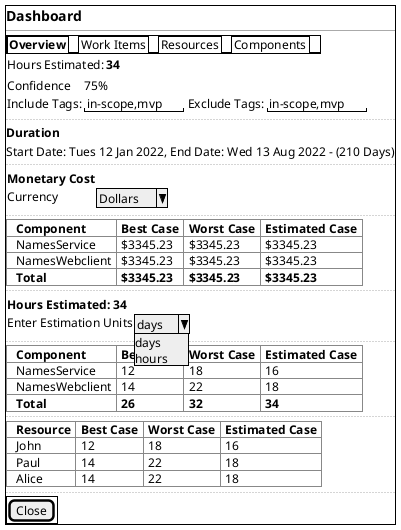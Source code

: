 @startsalt "Dashboard"

{+
    == Dashboard
    ---
    {+
        {/ <b>Overview | Work Items | Resources | Components }
    }
    {
        Hours Estimated: | <b>34
    }
    {
        Confidence | 75%
        Include Tags: | "in-scope,mvp" | Exclude Tags: | "in-scope,mvp" | 
    }
    ...
    <b>Duration
    Start Date: Tues 12 Jan 2022, End Date: Wed 13 Aug 2022 - (210 Days)
    ...
    {
        <b>Monetary Cost
        Currency | ^Dollars^
    }

    ...
    {T#
        +<b>Component | <b>Best Case | <b>Worst Case | <b>Estimated Case
        + NamesService  | $3345.23 | $3345.23 | $3345.23
        + NamesWebclient   | $3345.23 | $3345.23 | $3345.23
        +<b>Total | <b>$3345.23 | <b>$3345.23 | <b>$3345.23
    }
    ...
    {
        <b>Hours Estimated: <b>34
        Enter Estimation Units | ^days ^days ^hours^
    }
    ...
    {T#
        +<b>Component | <b>Best Case | <b>Worst Case | <b>Estimated Case
        + NamesService  | 12 | 18 | 16
        + NamesWebclient   | 14 | 22 | 18
        +<b>Total | <b>26 | <b>32 | <b>34
    }
    ...
    {T#
        +<b>Resource | <b>Best Case | <b>Worst Case | <b>Estimated Case
        + John  | 12 | 18 | 16
        + Paul   | 14 | 22 | 18
        + Alice   | 14 | 22 | 18
    }
    ...

    {+
        [Close]
    }
}

@endsalt